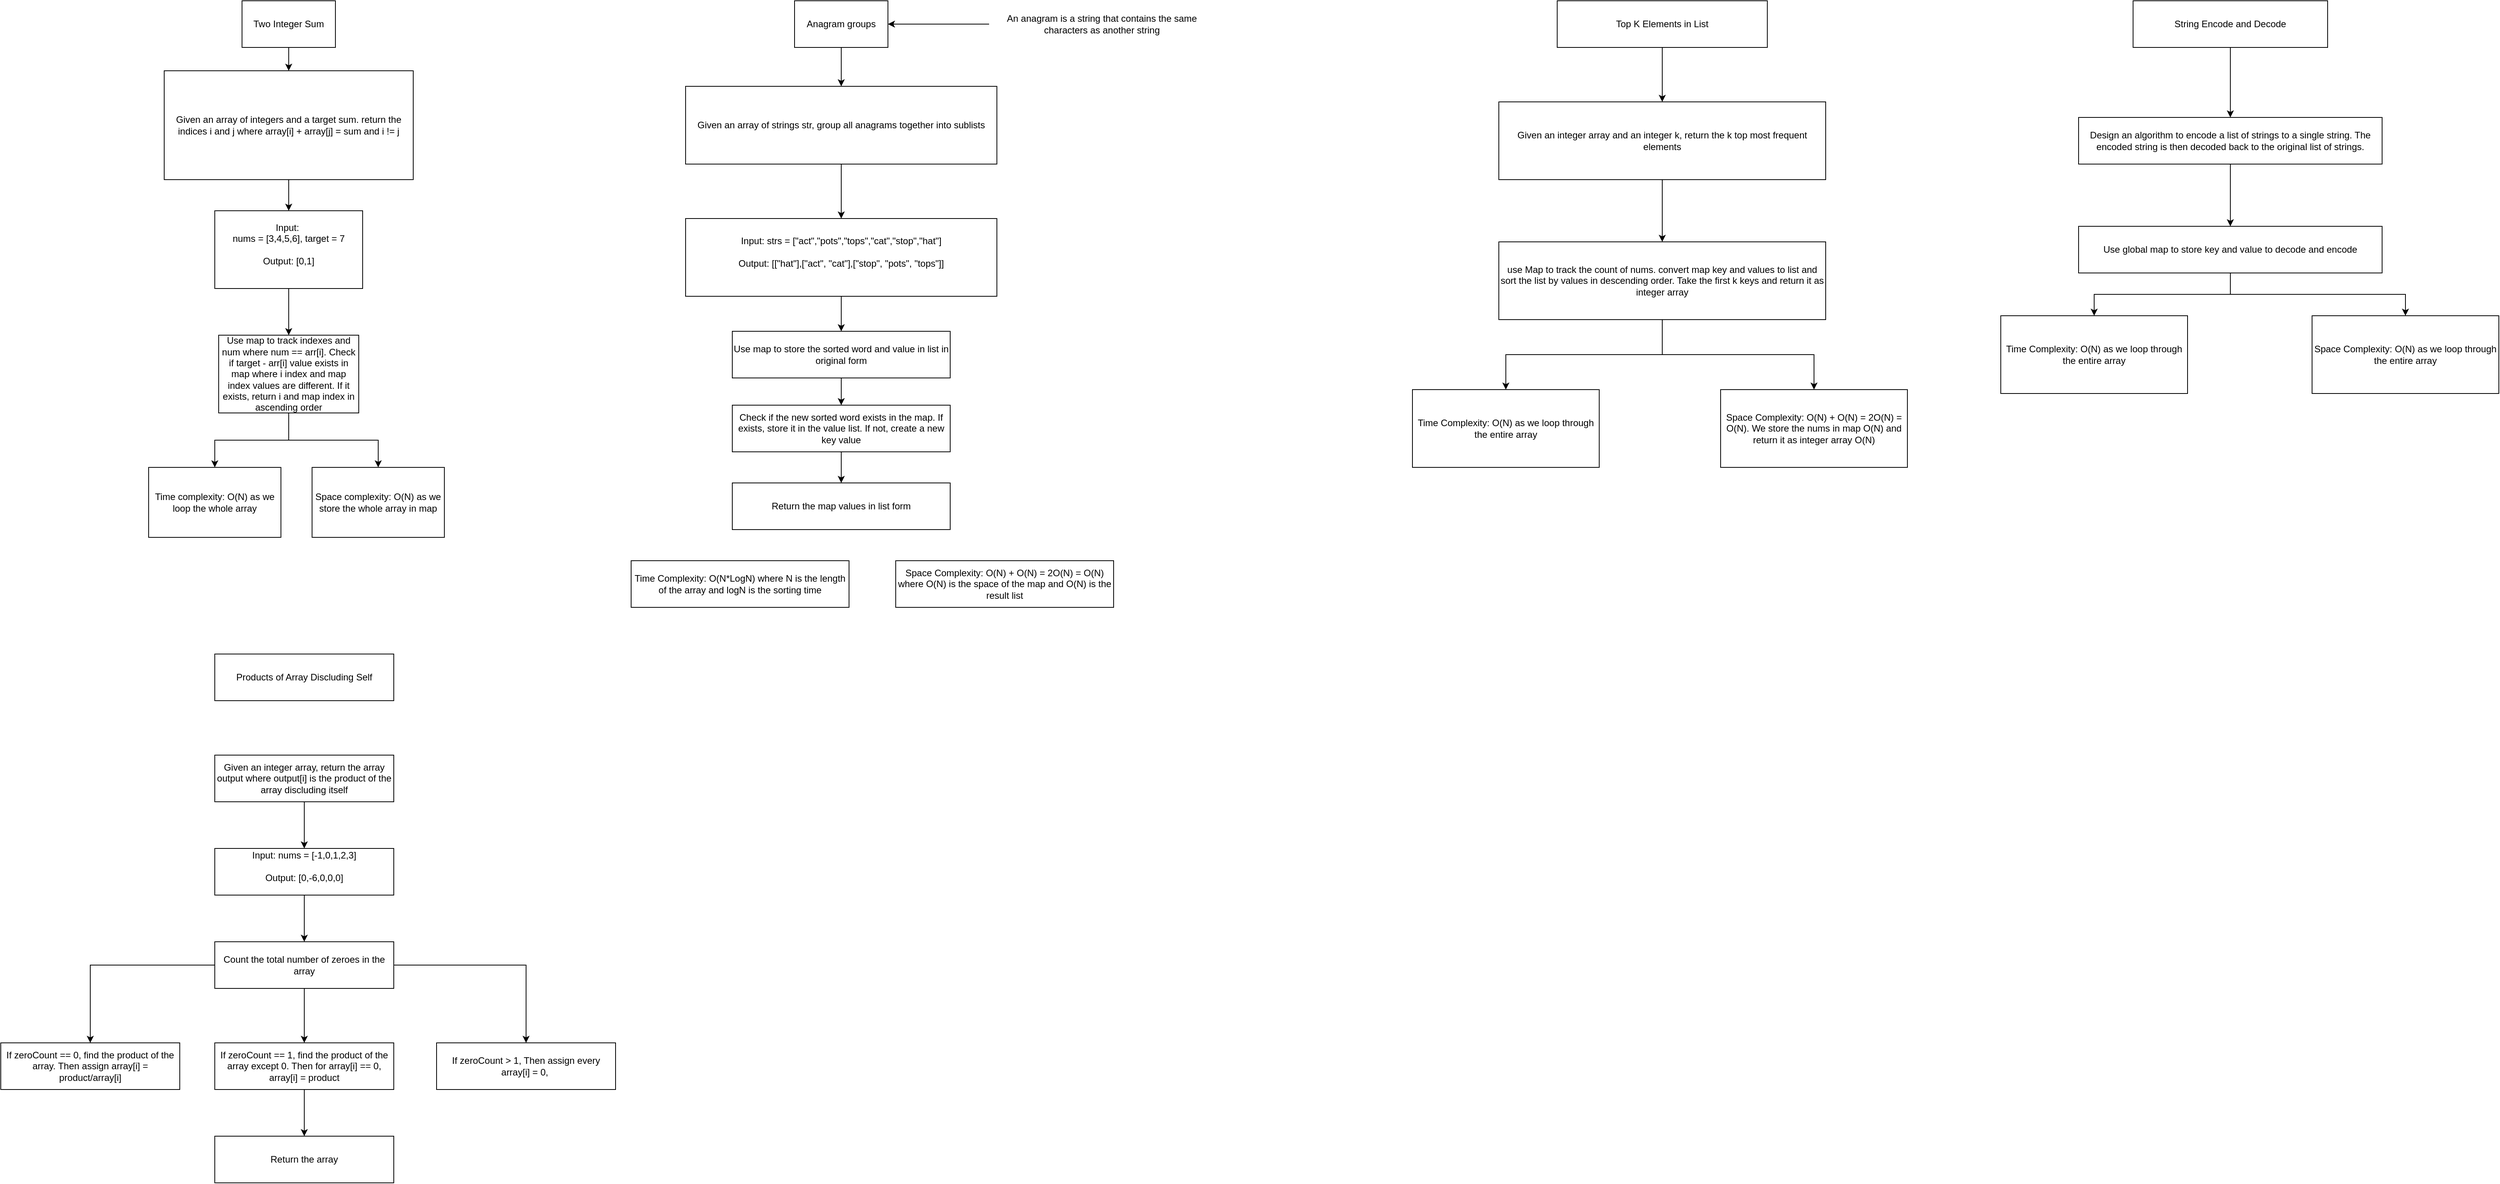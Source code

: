 <mxfile version="24.6.5" type="github">
  <diagram name="Page-1" id="MTJQl3-Kt01k6malA2KS">
    <mxGraphModel dx="2021" dy="561" grid="1" gridSize="10" guides="1" tooltips="1" connect="1" arrows="1" fold="1" page="1" pageScale="1" pageWidth="827" pageHeight="1169" math="0" shadow="0">
      <root>
        <mxCell id="0" />
        <mxCell id="1" parent="0" />
        <mxCell id="nN2-B50AMviymEDOJhhH-7" style="edgeStyle=orthogonalEdgeStyle;rounded=0;orthogonalLoop=1;jettySize=auto;html=1;entryX=0.5;entryY=0;entryDx=0;entryDy=0;" parent="1" source="nN2-B50AMviymEDOJhhH-1" target="nN2-B50AMviymEDOJhhH-2" edge="1">
          <mxGeometry relative="1" as="geometry" />
        </mxCell>
        <mxCell id="nN2-B50AMviymEDOJhhH-1" value="Two Integer Sum" style="rounded=0;whiteSpace=wrap;html=1;" parent="1" vertex="1">
          <mxGeometry x="150" y="130" width="120" height="60" as="geometry" />
        </mxCell>
        <mxCell id="nN2-B50AMviymEDOJhhH-8" style="edgeStyle=orthogonalEdgeStyle;rounded=0;orthogonalLoop=1;jettySize=auto;html=1;entryX=0.5;entryY=0;entryDx=0;entryDy=0;" parent="1" source="nN2-B50AMviymEDOJhhH-2" target="nN2-B50AMviymEDOJhhH-3" edge="1">
          <mxGeometry relative="1" as="geometry" />
        </mxCell>
        <mxCell id="nN2-B50AMviymEDOJhhH-2" value="Given an array of integers and a target sum. return the indices i and j where array[i] + array[j] = sum and i != j" style="rounded=0;whiteSpace=wrap;html=1;" parent="1" vertex="1">
          <mxGeometry x="50" y="220" width="320" height="140" as="geometry" />
        </mxCell>
        <mxCell id="nN2-B50AMviymEDOJhhH-9" style="edgeStyle=orthogonalEdgeStyle;rounded=0;orthogonalLoop=1;jettySize=auto;html=1;entryX=0.5;entryY=0;entryDx=0;entryDy=0;" parent="1" source="nN2-B50AMviymEDOJhhH-3" target="nN2-B50AMviymEDOJhhH-4" edge="1">
          <mxGeometry relative="1" as="geometry" />
        </mxCell>
        <mxCell id="nN2-B50AMviymEDOJhhH-3" value="&lt;div&gt;Input:&amp;nbsp;&lt;/div&gt;&lt;div&gt;nums = [3,4,5,6], target = 7&lt;/div&gt;&lt;div&gt;&lt;br&gt;&lt;/div&gt;&lt;div&gt;Output: [0,1]&lt;/div&gt;&lt;div&gt;&lt;br&gt;&lt;/div&gt;" style="rounded=0;whiteSpace=wrap;html=1;" parent="1" vertex="1">
          <mxGeometry x="115" y="400" width="190" height="100" as="geometry" />
        </mxCell>
        <mxCell id="nN2-B50AMviymEDOJhhH-10" style="edgeStyle=orthogonalEdgeStyle;rounded=0;orthogonalLoop=1;jettySize=auto;html=1;" parent="1" source="nN2-B50AMviymEDOJhhH-4" target="nN2-B50AMviymEDOJhhH-5" edge="1">
          <mxGeometry relative="1" as="geometry" />
        </mxCell>
        <mxCell id="nN2-B50AMviymEDOJhhH-11" style="edgeStyle=orthogonalEdgeStyle;rounded=0;orthogonalLoop=1;jettySize=auto;html=1;" parent="1" source="nN2-B50AMviymEDOJhhH-4" target="nN2-B50AMviymEDOJhhH-6" edge="1">
          <mxGeometry relative="1" as="geometry" />
        </mxCell>
        <mxCell id="nN2-B50AMviymEDOJhhH-4" value="Use map to track indexes and num where num == arr[i]. Check if target - arr[i] value exists in map where i index and map index values are different. If it exists, return i and map index in ascending order" style="rounded=0;whiteSpace=wrap;html=1;" parent="1" vertex="1">
          <mxGeometry x="120" y="560" width="180" height="100" as="geometry" />
        </mxCell>
        <mxCell id="nN2-B50AMviymEDOJhhH-5" value="Time complexity: O(N) as we loop the whole array" style="rounded=0;whiteSpace=wrap;html=1;" parent="1" vertex="1">
          <mxGeometry x="30" y="730" width="170" height="90" as="geometry" />
        </mxCell>
        <mxCell id="nN2-B50AMviymEDOJhhH-6" value="Space complexity: O(N) as we store the whole array in map" style="rounded=0;whiteSpace=wrap;html=1;" parent="1" vertex="1">
          <mxGeometry x="240" y="730" width="170" height="90" as="geometry" />
        </mxCell>
        <mxCell id="nN2-B50AMviymEDOJhhH-17" style="edgeStyle=orthogonalEdgeStyle;rounded=0;orthogonalLoop=1;jettySize=auto;html=1;" parent="1" source="nN2-B50AMviymEDOJhhH-12" target="nN2-B50AMviymEDOJhhH-13" edge="1">
          <mxGeometry relative="1" as="geometry" />
        </mxCell>
        <mxCell id="nN2-B50AMviymEDOJhhH-12" value="Anagram groups" style="rounded=0;whiteSpace=wrap;html=1;" parent="1" vertex="1">
          <mxGeometry x="860" y="130" width="120" height="60" as="geometry" />
        </mxCell>
        <mxCell id="nN2-B50AMviymEDOJhhH-18" style="edgeStyle=orthogonalEdgeStyle;rounded=0;orthogonalLoop=1;jettySize=auto;html=1;" parent="1" source="nN2-B50AMviymEDOJhhH-13" target="nN2-B50AMviymEDOJhhH-15" edge="1">
          <mxGeometry relative="1" as="geometry" />
        </mxCell>
        <mxCell id="nN2-B50AMviymEDOJhhH-13" value="Given an array of strings str, group all anagrams together into sublists" style="rounded=0;whiteSpace=wrap;html=1;" parent="1" vertex="1">
          <mxGeometry x="720" y="240" width="400" height="100" as="geometry" />
        </mxCell>
        <mxCell id="nN2-B50AMviymEDOJhhH-16" style="edgeStyle=orthogonalEdgeStyle;rounded=0;orthogonalLoop=1;jettySize=auto;html=1;entryX=1;entryY=0.5;entryDx=0;entryDy=0;" parent="1" source="nN2-B50AMviymEDOJhhH-14" target="nN2-B50AMviymEDOJhhH-12" edge="1">
          <mxGeometry relative="1" as="geometry" />
        </mxCell>
        <mxCell id="nN2-B50AMviymEDOJhhH-14" value="An anagram is a string that contains the same characters as another string" style="text;html=1;align=center;verticalAlign=middle;whiteSpace=wrap;rounded=0;" parent="1" vertex="1">
          <mxGeometry x="1110" y="142.5" width="290" height="35" as="geometry" />
        </mxCell>
        <mxCell id="nN2-B50AMviymEDOJhhH-22" style="edgeStyle=orthogonalEdgeStyle;rounded=0;orthogonalLoop=1;jettySize=auto;html=1;" parent="1" source="nN2-B50AMviymEDOJhhH-15" target="nN2-B50AMviymEDOJhhH-19" edge="1">
          <mxGeometry relative="1" as="geometry" />
        </mxCell>
        <mxCell id="nN2-B50AMviymEDOJhhH-15" value="&lt;div&gt;Input: strs = [&quot;act&quot;,&quot;pots&quot;,&quot;tops&quot;,&quot;cat&quot;,&quot;stop&quot;,&quot;hat&quot;]&lt;/div&gt;&lt;div&gt;&lt;br&gt;&lt;/div&gt;&lt;div&gt;Output: [[&quot;hat&quot;],[&quot;act&quot;, &quot;cat&quot;],[&quot;stop&quot;, &quot;pots&quot;, &quot;tops&quot;]]&lt;/div&gt;&lt;div&gt;&lt;br&gt;&lt;/div&gt;" style="rounded=0;whiteSpace=wrap;html=1;" parent="1" vertex="1">
          <mxGeometry x="720" y="410" width="400" height="100" as="geometry" />
        </mxCell>
        <mxCell id="nN2-B50AMviymEDOJhhH-23" style="edgeStyle=orthogonalEdgeStyle;rounded=0;orthogonalLoop=1;jettySize=auto;html=1;" parent="1" source="nN2-B50AMviymEDOJhhH-19" target="nN2-B50AMviymEDOJhhH-20" edge="1">
          <mxGeometry relative="1" as="geometry" />
        </mxCell>
        <mxCell id="nN2-B50AMviymEDOJhhH-19" value="Use map to store the sorted word and value in list in original form" style="rounded=0;whiteSpace=wrap;html=1;" parent="1" vertex="1">
          <mxGeometry x="780" y="555" width="280" height="60" as="geometry" />
        </mxCell>
        <mxCell id="nN2-B50AMviymEDOJhhH-24" style="edgeStyle=orthogonalEdgeStyle;rounded=0;orthogonalLoop=1;jettySize=auto;html=1;" parent="1" source="nN2-B50AMviymEDOJhhH-20" target="nN2-B50AMviymEDOJhhH-21" edge="1">
          <mxGeometry relative="1" as="geometry" />
        </mxCell>
        <mxCell id="nN2-B50AMviymEDOJhhH-20" value="Check if the new sorted word exists in the map. If exists, store it in the value list. If not, create a new key value" style="rounded=0;whiteSpace=wrap;html=1;" parent="1" vertex="1">
          <mxGeometry x="780" y="650" width="280" height="60" as="geometry" />
        </mxCell>
        <mxCell id="nN2-B50AMviymEDOJhhH-21" value="Return the map values in list form" style="rounded=0;whiteSpace=wrap;html=1;" parent="1" vertex="1">
          <mxGeometry x="780" y="750" width="280" height="60" as="geometry" />
        </mxCell>
        <mxCell id="1y-f06pbk2HALnvQV5Nx-2" style="edgeStyle=orthogonalEdgeStyle;rounded=0;orthogonalLoop=1;jettySize=auto;html=1;" parent="1" source="nN2-B50AMviymEDOJhhH-25" target="nN2-B50AMviymEDOJhhH-26" edge="1">
          <mxGeometry relative="1" as="geometry" />
        </mxCell>
        <mxCell id="nN2-B50AMviymEDOJhhH-25" value="Top K Elements in List" style="rounded=0;whiteSpace=wrap;html=1;" parent="1" vertex="1">
          <mxGeometry x="1840" y="130" width="270" height="60" as="geometry" />
        </mxCell>
        <mxCell id="1y-f06pbk2HALnvQV5Nx-3" style="edgeStyle=orthogonalEdgeStyle;rounded=0;orthogonalLoop=1;jettySize=auto;html=1;" parent="1" source="nN2-B50AMviymEDOJhhH-26" target="nN2-B50AMviymEDOJhhH-27" edge="1">
          <mxGeometry relative="1" as="geometry" />
        </mxCell>
        <mxCell id="nN2-B50AMviymEDOJhhH-26" value="Given an integer array and an integer k, return the k top most frequent elements" style="rounded=0;whiteSpace=wrap;html=1;" parent="1" vertex="1">
          <mxGeometry x="1765" y="260" width="420" height="100" as="geometry" />
        </mxCell>
        <mxCell id="1y-f06pbk2HALnvQV5Nx-5" style="edgeStyle=orthogonalEdgeStyle;rounded=0;orthogonalLoop=1;jettySize=auto;html=1;entryX=0.5;entryY=0;entryDx=0;entryDy=0;" parent="1" source="nN2-B50AMviymEDOJhhH-27" target="1y-f06pbk2HALnvQV5Nx-1" edge="1">
          <mxGeometry relative="1" as="geometry" />
        </mxCell>
        <mxCell id="1y-f06pbk2HALnvQV5Nx-6" style="edgeStyle=orthogonalEdgeStyle;rounded=0;orthogonalLoop=1;jettySize=auto;html=1;" parent="1" source="nN2-B50AMviymEDOJhhH-27" target="1y-f06pbk2HALnvQV5Nx-4" edge="1">
          <mxGeometry relative="1" as="geometry" />
        </mxCell>
        <mxCell id="nN2-B50AMviymEDOJhhH-27" value="use Map to track the count of nums. convert map key and values to list and sort the list by values in descending order. Take the first k keys and return it as integer array" style="rounded=0;whiteSpace=wrap;html=1;" parent="1" vertex="1">
          <mxGeometry x="1765" y="440" width="420" height="100" as="geometry" />
        </mxCell>
        <mxCell id="nN2-B50AMviymEDOJhhH-28" value="Time Complexity: O(N*LogN) where N is the length of the array and logN is the sorting time" style="rounded=0;whiteSpace=wrap;html=1;" parent="1" vertex="1">
          <mxGeometry x="650" y="850" width="280" height="60" as="geometry" />
        </mxCell>
        <mxCell id="nN2-B50AMviymEDOJhhH-29" value="Space Complexity: O(N) + O(N) = 2O(N) = O(N) where O(N) is the space of the map and O(N) is the result list" style="rounded=0;whiteSpace=wrap;html=1;" parent="1" vertex="1">
          <mxGeometry x="990" y="850" width="280" height="60" as="geometry" />
        </mxCell>
        <mxCell id="1y-f06pbk2HALnvQV5Nx-1" value="Time Complexity: O(N) as we loop through the entire array" style="rounded=0;whiteSpace=wrap;html=1;" parent="1" vertex="1">
          <mxGeometry x="1654" y="630" width="240" height="100" as="geometry" />
        </mxCell>
        <mxCell id="1y-f06pbk2HALnvQV5Nx-4" value="Space Complexity: O(N) + O(N) = 2O(N) = O(N). We store the nums in map O(N) and return it as integer array O(N)" style="rounded=0;whiteSpace=wrap;html=1;" parent="1" vertex="1">
          <mxGeometry x="2050" y="630" width="240" height="100" as="geometry" />
        </mxCell>
        <mxCell id="1y-f06pbk2HALnvQV5Nx-13" style="edgeStyle=orthogonalEdgeStyle;rounded=0;orthogonalLoop=1;jettySize=auto;html=1;" parent="1" source="1y-f06pbk2HALnvQV5Nx-7" target="1y-f06pbk2HALnvQV5Nx-9" edge="1">
          <mxGeometry relative="1" as="geometry" />
        </mxCell>
        <mxCell id="1y-f06pbk2HALnvQV5Nx-7" value="String Encode and Decode" style="rounded=0;whiteSpace=wrap;html=1;" parent="1" vertex="1">
          <mxGeometry x="2580" y="130" width="250" height="60" as="geometry" />
        </mxCell>
        <mxCell id="1y-f06pbk2HALnvQV5Nx-14" style="edgeStyle=orthogonalEdgeStyle;rounded=0;orthogonalLoop=1;jettySize=auto;html=1;" parent="1" source="1y-f06pbk2HALnvQV5Nx-9" target="1y-f06pbk2HALnvQV5Nx-10" edge="1">
          <mxGeometry relative="1" as="geometry" />
        </mxCell>
        <mxCell id="1y-f06pbk2HALnvQV5Nx-9" value="Design an algorithm to encode a list of strings to a single string. The encoded string is then decoded back to the original list of strings." style="rounded=0;whiteSpace=wrap;html=1;" parent="1" vertex="1">
          <mxGeometry x="2510" y="280" width="390" height="60" as="geometry" />
        </mxCell>
        <mxCell id="1y-f06pbk2HALnvQV5Nx-15" style="edgeStyle=orthogonalEdgeStyle;rounded=0;orthogonalLoop=1;jettySize=auto;html=1;" parent="1" source="1y-f06pbk2HALnvQV5Nx-10" target="1y-f06pbk2HALnvQV5Nx-11" edge="1">
          <mxGeometry relative="1" as="geometry" />
        </mxCell>
        <mxCell id="1y-f06pbk2HALnvQV5Nx-16" style="edgeStyle=orthogonalEdgeStyle;rounded=0;orthogonalLoop=1;jettySize=auto;html=1;" parent="1" source="1y-f06pbk2HALnvQV5Nx-10" target="1y-f06pbk2HALnvQV5Nx-12" edge="1">
          <mxGeometry relative="1" as="geometry" />
        </mxCell>
        <mxCell id="1y-f06pbk2HALnvQV5Nx-10" value="Use global map to store key and value to decode and encode" style="rounded=0;whiteSpace=wrap;html=1;" parent="1" vertex="1">
          <mxGeometry x="2510" y="420" width="390" height="60" as="geometry" />
        </mxCell>
        <mxCell id="1y-f06pbk2HALnvQV5Nx-11" value="Time Complexity: O(N) as we loop through the entire array" style="rounded=0;whiteSpace=wrap;html=1;" parent="1" vertex="1">
          <mxGeometry x="2410" y="535" width="240" height="100" as="geometry" />
        </mxCell>
        <mxCell id="1y-f06pbk2HALnvQV5Nx-12" value="Space Complexity: O(N) as we loop through the entire array" style="rounded=0;whiteSpace=wrap;html=1;" parent="1" vertex="1">
          <mxGeometry x="2810" y="535" width="240" height="100" as="geometry" />
        </mxCell>
        <mxCell id="SQZrs2Orp9ZpsfdFoQ2q-1" value="Products of Array Discluding Self" style="rounded=0;whiteSpace=wrap;html=1;" vertex="1" parent="1">
          <mxGeometry x="115" y="970" width="230" height="60" as="geometry" />
        </mxCell>
        <mxCell id="SQZrs2Orp9ZpsfdFoQ2q-9" style="edgeStyle=orthogonalEdgeStyle;rounded=0;orthogonalLoop=1;jettySize=auto;html=1;" edge="1" parent="1" source="SQZrs2Orp9ZpsfdFoQ2q-2" target="SQZrs2Orp9ZpsfdFoQ2q-3">
          <mxGeometry relative="1" as="geometry" />
        </mxCell>
        <mxCell id="SQZrs2Orp9ZpsfdFoQ2q-2" value="Given an integer array, return the array output where output[i] is the product of the array discluding itself" style="rounded=0;whiteSpace=wrap;html=1;" vertex="1" parent="1">
          <mxGeometry x="115" y="1100" width="230" height="60" as="geometry" />
        </mxCell>
        <mxCell id="SQZrs2Orp9ZpsfdFoQ2q-10" style="edgeStyle=orthogonalEdgeStyle;rounded=0;orthogonalLoop=1;jettySize=auto;html=1;" edge="1" parent="1" source="SQZrs2Orp9ZpsfdFoQ2q-3" target="SQZrs2Orp9ZpsfdFoQ2q-4">
          <mxGeometry relative="1" as="geometry" />
        </mxCell>
        <mxCell id="SQZrs2Orp9ZpsfdFoQ2q-3" value="&lt;div&gt;Input: nums = [-1,0,1,2,3]&lt;/div&gt;&lt;div&gt;&lt;br&gt;&lt;/div&gt;&lt;div&gt;Output: [0,-6,0,0,0]&lt;/div&gt;&lt;div&gt;&lt;br&gt;&lt;/div&gt;" style="rounded=0;whiteSpace=wrap;html=1;" vertex="1" parent="1">
          <mxGeometry x="115" y="1220" width="230" height="60" as="geometry" />
        </mxCell>
        <mxCell id="SQZrs2Orp9ZpsfdFoQ2q-11" style="edgeStyle=orthogonalEdgeStyle;rounded=0;orthogonalLoop=1;jettySize=auto;html=1;entryX=0.5;entryY=0;entryDx=0;entryDy=0;" edge="1" parent="1" source="SQZrs2Orp9ZpsfdFoQ2q-4" target="SQZrs2Orp9ZpsfdFoQ2q-5">
          <mxGeometry relative="1" as="geometry" />
        </mxCell>
        <mxCell id="SQZrs2Orp9ZpsfdFoQ2q-12" style="edgeStyle=orthogonalEdgeStyle;rounded=0;orthogonalLoop=1;jettySize=auto;html=1;" edge="1" parent="1" source="SQZrs2Orp9ZpsfdFoQ2q-4" target="SQZrs2Orp9ZpsfdFoQ2q-7">
          <mxGeometry relative="1" as="geometry" />
        </mxCell>
        <mxCell id="SQZrs2Orp9ZpsfdFoQ2q-13" style="edgeStyle=orthogonalEdgeStyle;rounded=0;orthogonalLoop=1;jettySize=auto;html=1;" edge="1" parent="1" source="SQZrs2Orp9ZpsfdFoQ2q-4" target="SQZrs2Orp9ZpsfdFoQ2q-6">
          <mxGeometry relative="1" as="geometry" />
        </mxCell>
        <mxCell id="SQZrs2Orp9ZpsfdFoQ2q-4" value="Count the total number of zeroes in the array" style="rounded=0;whiteSpace=wrap;html=1;" vertex="1" parent="1">
          <mxGeometry x="115" y="1340" width="230" height="60" as="geometry" />
        </mxCell>
        <mxCell id="SQZrs2Orp9ZpsfdFoQ2q-5" value="If zeroCount == 0, find the product of the array. Then assign array[i] = product/array[i]" style="rounded=0;whiteSpace=wrap;html=1;" vertex="1" parent="1">
          <mxGeometry x="-160" y="1470" width="230" height="60" as="geometry" />
        </mxCell>
        <mxCell id="SQZrs2Orp9ZpsfdFoQ2q-14" style="edgeStyle=orthogonalEdgeStyle;rounded=0;orthogonalLoop=1;jettySize=auto;html=1;entryX=0.5;entryY=0;entryDx=0;entryDy=0;" edge="1" parent="1" source="SQZrs2Orp9ZpsfdFoQ2q-6" target="SQZrs2Orp9ZpsfdFoQ2q-8">
          <mxGeometry relative="1" as="geometry" />
        </mxCell>
        <mxCell id="SQZrs2Orp9ZpsfdFoQ2q-6" value="If zeroCount == 1, find the product of the array except 0. Then for array[i] == 0, array[i] = product" style="rounded=0;whiteSpace=wrap;html=1;" vertex="1" parent="1">
          <mxGeometry x="115" y="1470" width="230" height="60" as="geometry" />
        </mxCell>
        <mxCell id="SQZrs2Orp9ZpsfdFoQ2q-7" value="If zeroCount &amp;gt; 1, Then assign every array[i] = 0,&amp;nbsp;" style="rounded=0;whiteSpace=wrap;html=1;" vertex="1" parent="1">
          <mxGeometry x="400" y="1470" width="230" height="60" as="geometry" />
        </mxCell>
        <mxCell id="SQZrs2Orp9ZpsfdFoQ2q-8" value="Return the array" style="rounded=0;whiteSpace=wrap;html=1;" vertex="1" parent="1">
          <mxGeometry x="115" y="1590" width="230" height="60" as="geometry" />
        </mxCell>
      </root>
    </mxGraphModel>
  </diagram>
</mxfile>
